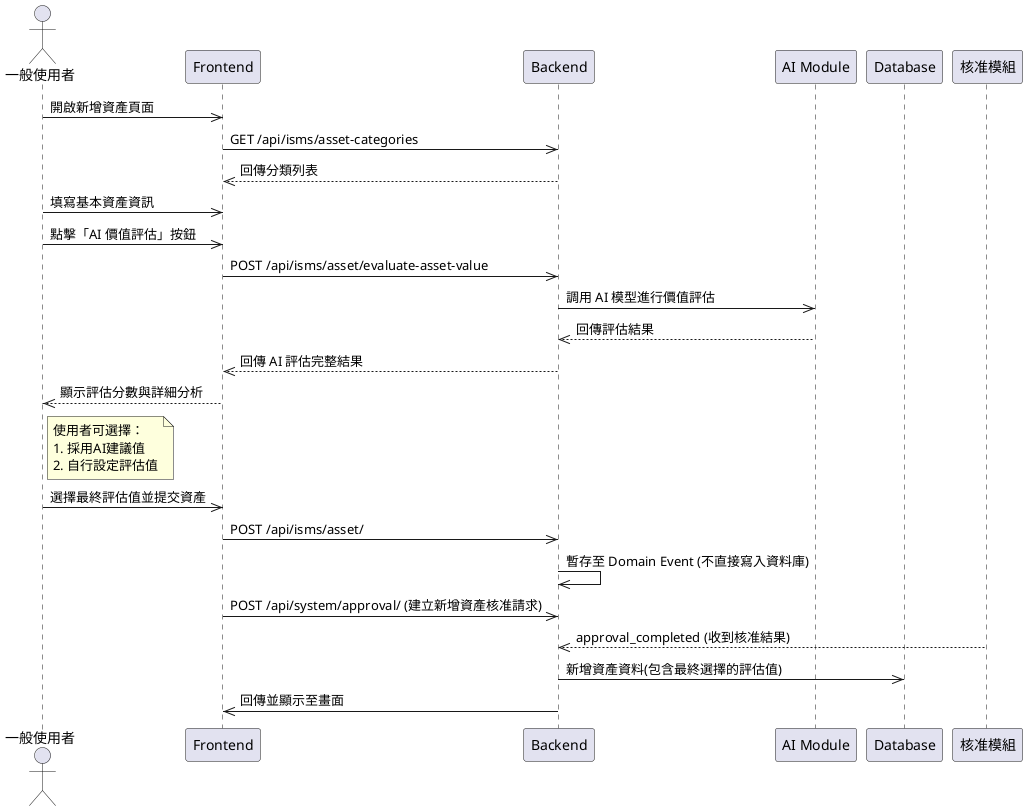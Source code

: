 @startuml
actor User as "一般使用者"
participant Frontend
participant Backend
participant "AI Module" as AI
participant Database
participant Approval as "核准模組"

User->>Frontend: 開啟新增資產頁面
Frontend->>Backend: GET /api/isms/asset-categories
Backend-->>Frontend: 回傳分類列表
User->>Frontend: 填寫基本資產資訊
User->>Frontend: 點擊「AI 價值評估」按鈕
Frontend->>Backend: POST /api/isms/asset/evaluate-asset-value
Backend->>AI: 調用 AI 模型進行價值評估
AI-->>Backend: 回傳評估結果
Backend-->>Frontend: 回傳 AI 評估完整結果
Frontend-->>User: 顯示評估分數與詳細分析
note right of User: 使用者可選擇：\n1. 採用AI建議值\n2. 自行設定評估值
User->>Frontend: 選擇最終評估值並提交資產
Frontend->>Backend: POST /api/isms/asset/
Backend->>Backend: 暫存至 Domain Event (不直接寫入資料庫)
Frontend->>Backend: POST /api/system/approval/ (建立新增資產核准請求)
Approval-->>Backend: approval_completed (收到核准結果)
Backend->>Database: 新增資產資料(包含最終選擇的評估值)
Backend->>Frontend: 回傳並顯示至畫面
@enduml
